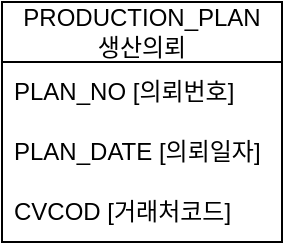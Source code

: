 <mxfile version="21.6.7" type="github">
  <diagram name="페이지-1" id="oO2906egInjH9QfgpvEO">
    <mxGraphModel dx="1211" dy="635" grid="1" gridSize="10" guides="1" tooltips="1" connect="1" arrows="1" fold="1" page="1" pageScale="1" pageWidth="827" pageHeight="1169" math="0" shadow="0">
      <root>
        <mxCell id="0" />
        <mxCell id="1" parent="0" />
        <mxCell id="OvVbY2T20HvrTeTymrsV-2" value="PRODUCTION_PLAN&lt;br&gt;생산의뢰" style="swimlane;fontStyle=0;childLayout=stackLayout;horizontal=1;startSize=30;horizontalStack=0;resizeParent=1;resizeParentMax=0;resizeLast=0;collapsible=1;marginBottom=0;whiteSpace=wrap;html=1;" vertex="1" parent="1">
          <mxGeometry x="30" y="20" width="140" height="120" as="geometry" />
        </mxCell>
        <mxCell id="OvVbY2T20HvrTeTymrsV-3" value="PLAN_NO [의뢰번호]" style="text;strokeColor=none;fillColor=none;align=left;verticalAlign=middle;spacingLeft=4;spacingRight=4;overflow=hidden;points=[[0,0.5],[1,0.5]];portConstraint=eastwest;rotatable=0;whiteSpace=wrap;html=1;" vertex="1" parent="OvVbY2T20HvrTeTymrsV-2">
          <mxGeometry y="30" width="140" height="30" as="geometry" />
        </mxCell>
        <mxCell id="OvVbY2T20HvrTeTymrsV-4" value="PLAN_DATE [의뢰일자]" style="text;strokeColor=none;fillColor=none;align=left;verticalAlign=middle;spacingLeft=4;spacingRight=4;overflow=hidden;points=[[0,0.5],[1,0.5]];portConstraint=eastwest;rotatable=0;whiteSpace=wrap;html=1;" vertex="1" parent="OvVbY2T20HvrTeTymrsV-2">
          <mxGeometry y="60" width="140" height="30" as="geometry" />
        </mxCell>
        <mxCell id="OvVbY2T20HvrTeTymrsV-5" value="CVCOD [거래처코드]" style="text;strokeColor=none;fillColor=none;align=left;verticalAlign=middle;spacingLeft=4;spacingRight=4;overflow=hidden;points=[[0,0.5],[1,0.5]];portConstraint=eastwest;rotatable=0;whiteSpace=wrap;html=1;" vertex="1" parent="OvVbY2T20HvrTeTymrsV-2">
          <mxGeometry y="90" width="140" height="30" as="geometry" />
        </mxCell>
      </root>
    </mxGraphModel>
  </diagram>
</mxfile>

